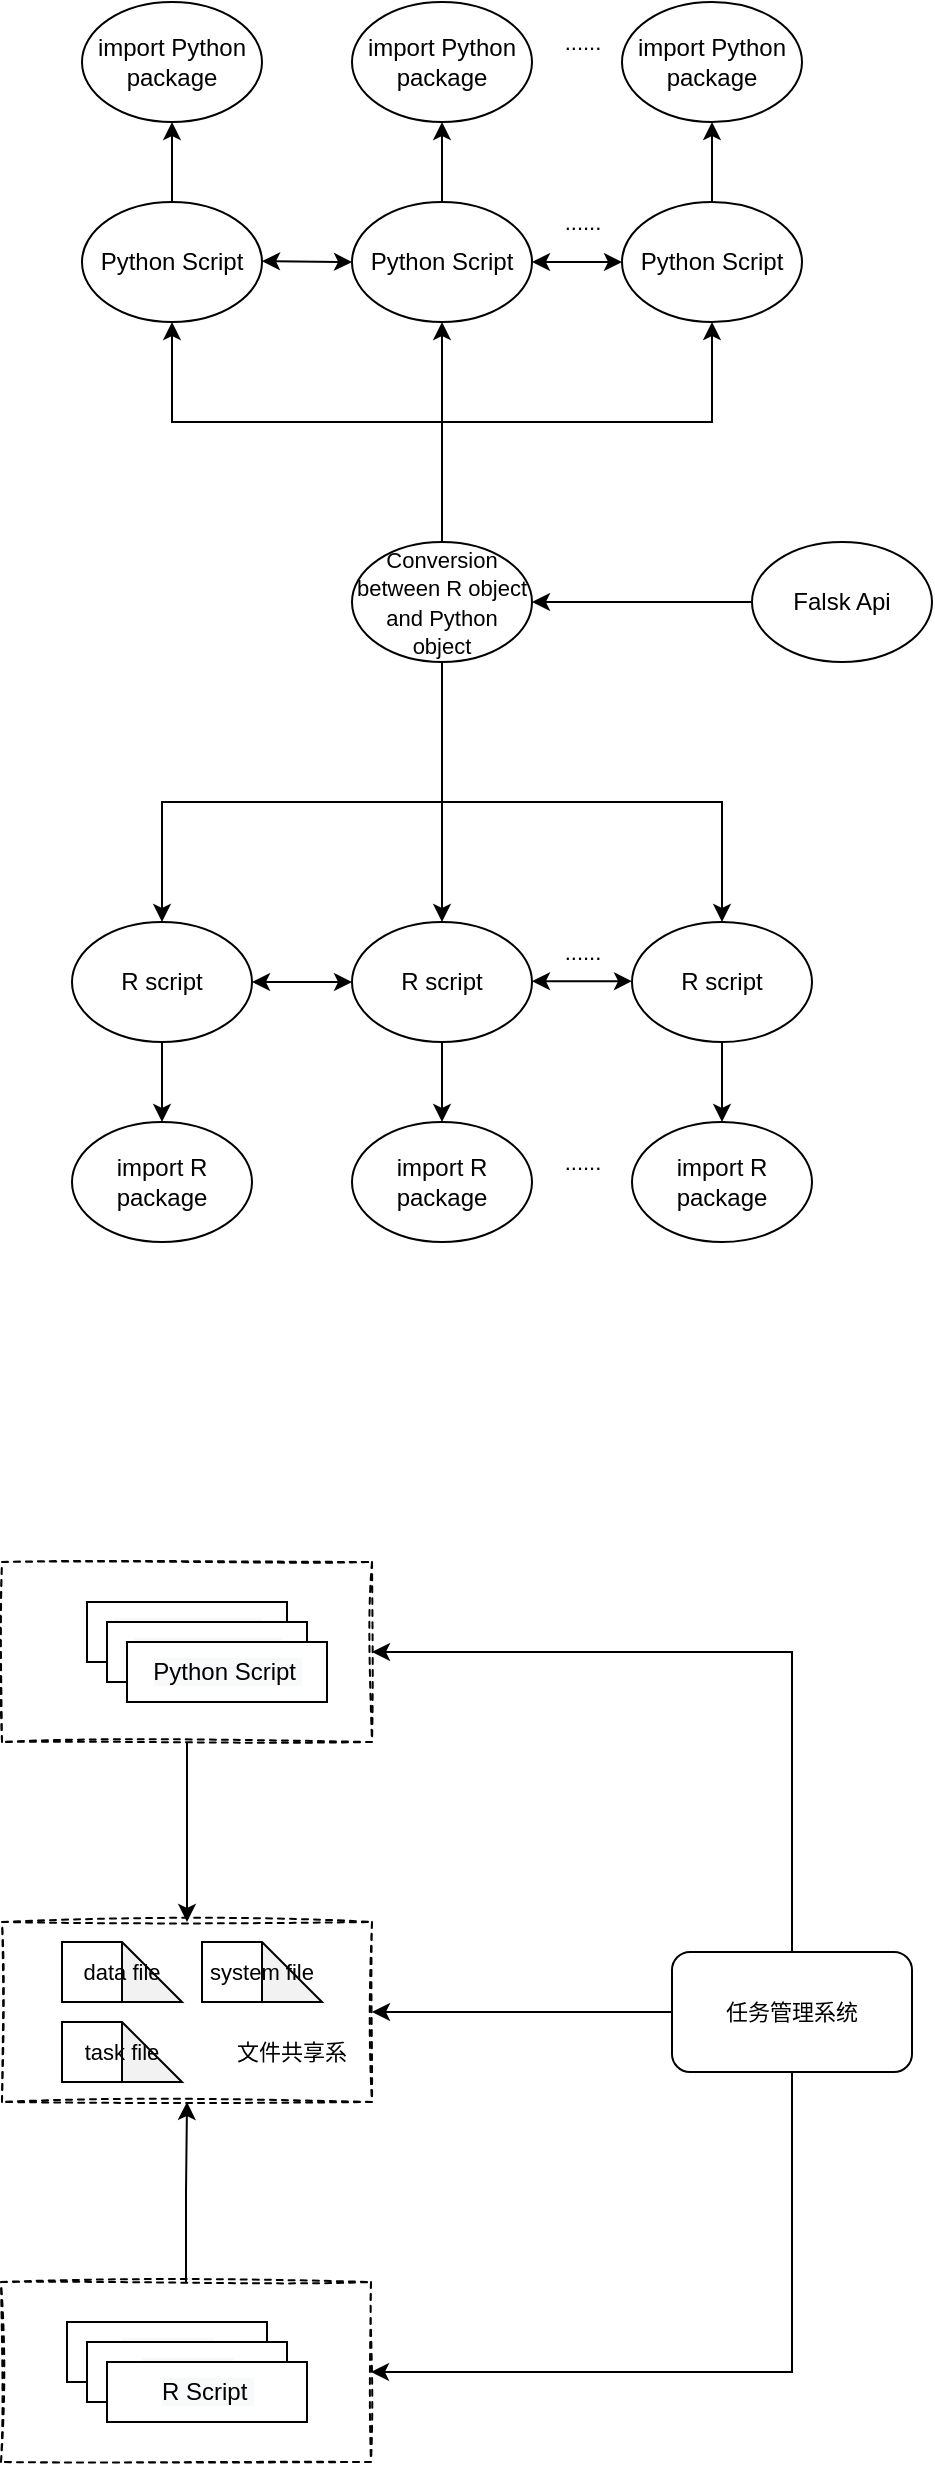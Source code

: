 <mxfile version="15.7.3" type="github">
  <diagram id="9PGFdiEvqBTwJTARn3xB" name="Page-1">
    <mxGraphModel dx="788" dy="538" grid="1" gridSize="10" guides="1" tooltips="1" connect="1" arrows="1" fold="1" page="1" pageScale="1" pageWidth="827" pageHeight="1169" math="0" shadow="0">
      <root>
        <mxCell id="0" />
        <mxCell id="1" parent="0" />
        <mxCell id="rFfNKYTGEYVvxgkoe_vV-79" style="edgeStyle=orthogonalEdgeStyle;rounded=0;orthogonalLoop=1;jettySize=auto;html=1;entryX=0.5;entryY=0;entryDx=0;entryDy=0;fontSize=11;" edge="1" parent="1" source="rFfNKYTGEYVvxgkoe_vV-1" target="rFfNKYTGEYVvxgkoe_vV-6">
          <mxGeometry relative="1" as="geometry" />
        </mxCell>
        <mxCell id="rFfNKYTGEYVvxgkoe_vV-1" value="R script" style="ellipse;whiteSpace=wrap;html=1;" vertex="1" parent="1">
          <mxGeometry x="100" y="560" width="90" height="60" as="geometry" />
        </mxCell>
        <mxCell id="rFfNKYTGEYVvxgkoe_vV-80" style="edgeStyle=orthogonalEdgeStyle;rounded=0;orthogonalLoop=1;jettySize=auto;html=1;entryX=0.5;entryY=0;entryDx=0;entryDy=0;fontSize=11;" edge="1" parent="1" source="rFfNKYTGEYVvxgkoe_vV-3" target="rFfNKYTGEYVvxgkoe_vV-8">
          <mxGeometry relative="1" as="geometry" />
        </mxCell>
        <mxCell id="rFfNKYTGEYVvxgkoe_vV-3" value="R script" style="ellipse;whiteSpace=wrap;html=1;" vertex="1" parent="1">
          <mxGeometry x="240" y="560" width="90" height="60" as="geometry" />
        </mxCell>
        <mxCell id="rFfNKYTGEYVvxgkoe_vV-81" style="edgeStyle=orthogonalEdgeStyle;rounded=0;orthogonalLoop=1;jettySize=auto;html=1;entryX=0.5;entryY=0;entryDx=0;entryDy=0;fontSize=11;" edge="1" parent="1" source="rFfNKYTGEYVvxgkoe_vV-4" target="rFfNKYTGEYVvxgkoe_vV-9">
          <mxGeometry relative="1" as="geometry" />
        </mxCell>
        <mxCell id="rFfNKYTGEYVvxgkoe_vV-4" value="R script" style="ellipse;whiteSpace=wrap;html=1;" vertex="1" parent="1">
          <mxGeometry x="380" y="560" width="90" height="60" as="geometry" />
        </mxCell>
        <mxCell id="rFfNKYTGEYVvxgkoe_vV-85" style="edgeStyle=orthogonalEdgeStyle;rounded=0;orthogonalLoop=1;jettySize=auto;html=1;fontSize=11;entryX=0.5;entryY=1;entryDx=0;entryDy=0;" edge="1" parent="1" source="rFfNKYTGEYVvxgkoe_vV-5" target="rFfNKYTGEYVvxgkoe_vV-24">
          <mxGeometry relative="1" as="geometry">
            <mxPoint x="150" y="270" as="targetPoint" />
            <Array as="points">
              <mxPoint x="285" y="310" />
              <mxPoint x="150" y="310" />
            </Array>
          </mxGeometry>
        </mxCell>
        <mxCell id="rFfNKYTGEYVvxgkoe_vV-86" style="edgeStyle=orthogonalEdgeStyle;rounded=0;orthogonalLoop=1;jettySize=auto;html=1;entryX=0.5;entryY=1;entryDx=0;entryDy=0;fontSize=11;" edge="1" parent="1" source="rFfNKYTGEYVvxgkoe_vV-5" target="rFfNKYTGEYVvxgkoe_vV-26">
          <mxGeometry relative="1" as="geometry" />
        </mxCell>
        <mxCell id="rFfNKYTGEYVvxgkoe_vV-87" style="edgeStyle=orthogonalEdgeStyle;rounded=0;orthogonalLoop=1;jettySize=auto;html=1;fontSize=11;" edge="1" parent="1" source="rFfNKYTGEYVvxgkoe_vV-5" target="rFfNKYTGEYVvxgkoe_vV-25">
          <mxGeometry relative="1" as="geometry">
            <Array as="points">
              <mxPoint x="285" y="310" />
              <mxPoint x="420" y="310" />
            </Array>
          </mxGeometry>
        </mxCell>
        <mxCell id="rFfNKYTGEYVvxgkoe_vV-88" style="edgeStyle=orthogonalEdgeStyle;rounded=0;orthogonalLoop=1;jettySize=auto;html=1;fontSize=11;" edge="1" parent="1" source="rFfNKYTGEYVvxgkoe_vV-5" target="rFfNKYTGEYVvxgkoe_vV-1">
          <mxGeometry relative="1" as="geometry">
            <Array as="points">
              <mxPoint x="285" y="500" />
              <mxPoint x="145" y="500" />
            </Array>
          </mxGeometry>
        </mxCell>
        <mxCell id="rFfNKYTGEYVvxgkoe_vV-89" style="edgeStyle=orthogonalEdgeStyle;rounded=0;orthogonalLoop=1;jettySize=auto;html=1;entryX=0.5;entryY=0;entryDx=0;entryDy=0;fontSize=11;" edge="1" parent="1" source="rFfNKYTGEYVvxgkoe_vV-5" target="rFfNKYTGEYVvxgkoe_vV-3">
          <mxGeometry relative="1" as="geometry" />
        </mxCell>
        <mxCell id="rFfNKYTGEYVvxgkoe_vV-90" style="edgeStyle=orthogonalEdgeStyle;rounded=0;orthogonalLoop=1;jettySize=auto;html=1;entryX=0.5;entryY=0;entryDx=0;entryDy=0;fontSize=11;" edge="1" parent="1" source="rFfNKYTGEYVvxgkoe_vV-5" target="rFfNKYTGEYVvxgkoe_vV-4">
          <mxGeometry relative="1" as="geometry">
            <Array as="points">
              <mxPoint x="285" y="500" />
              <mxPoint x="425" y="500" />
            </Array>
          </mxGeometry>
        </mxCell>
        <mxCell id="rFfNKYTGEYVvxgkoe_vV-5" value="&lt;font style=&quot;font-size: 11px&quot;&gt;Conversion between R object and Python object&lt;/font&gt;" style="ellipse;whiteSpace=wrap;html=1;" vertex="1" parent="1">
          <mxGeometry x="240" y="370" width="90" height="60" as="geometry" />
        </mxCell>
        <mxCell id="rFfNKYTGEYVvxgkoe_vV-6" value="import R package" style="ellipse;whiteSpace=wrap;html=1;" vertex="1" parent="1">
          <mxGeometry x="100" y="660" width="90" height="60" as="geometry" />
        </mxCell>
        <mxCell id="rFfNKYTGEYVvxgkoe_vV-8" value="import R package" style="ellipse;whiteSpace=wrap;html=1;" vertex="1" parent="1">
          <mxGeometry x="240" y="660" width="90" height="60" as="geometry" />
        </mxCell>
        <mxCell id="rFfNKYTGEYVvxgkoe_vV-9" value="import R package" style="ellipse;whiteSpace=wrap;html=1;" vertex="1" parent="1">
          <mxGeometry x="380" y="660" width="90" height="60" as="geometry" />
        </mxCell>
        <mxCell id="rFfNKYTGEYVvxgkoe_vV-91" style="edgeStyle=orthogonalEdgeStyle;rounded=0;orthogonalLoop=1;jettySize=auto;html=1;entryX=1;entryY=0.5;entryDx=0;entryDy=0;fontSize=11;" edge="1" parent="1" source="rFfNKYTGEYVvxgkoe_vV-18" target="rFfNKYTGEYVvxgkoe_vV-5">
          <mxGeometry relative="1" as="geometry" />
        </mxCell>
        <mxCell id="rFfNKYTGEYVvxgkoe_vV-18" value="Falsk Api" style="ellipse;whiteSpace=wrap;html=1;" vertex="1" parent="1">
          <mxGeometry x="440" y="370" width="90" height="60" as="geometry" />
        </mxCell>
        <mxCell id="rFfNKYTGEYVvxgkoe_vV-82" style="edgeStyle=orthogonalEdgeStyle;rounded=0;orthogonalLoop=1;jettySize=auto;html=1;fontSize=11;" edge="1" parent="1" source="rFfNKYTGEYVvxgkoe_vV-24" target="rFfNKYTGEYVvxgkoe_vV-75">
          <mxGeometry relative="1" as="geometry" />
        </mxCell>
        <mxCell id="rFfNKYTGEYVvxgkoe_vV-24" value="Python Script" style="ellipse;whiteSpace=wrap;html=1;" vertex="1" parent="1">
          <mxGeometry x="105" y="200" width="90" height="60" as="geometry" />
        </mxCell>
        <mxCell id="rFfNKYTGEYVvxgkoe_vV-84" style="edgeStyle=orthogonalEdgeStyle;rounded=0;orthogonalLoop=1;jettySize=auto;html=1;fontSize=11;entryX=0.5;entryY=1;entryDx=0;entryDy=0;" edge="1" parent="1" source="rFfNKYTGEYVvxgkoe_vV-25" target="rFfNKYTGEYVvxgkoe_vV-77">
          <mxGeometry relative="1" as="geometry">
            <mxPoint x="420" y="170" as="targetPoint" />
          </mxGeometry>
        </mxCell>
        <mxCell id="rFfNKYTGEYVvxgkoe_vV-25" value="Python Script" style="ellipse;whiteSpace=wrap;html=1;" vertex="1" parent="1">
          <mxGeometry x="375" y="200" width="90" height="60" as="geometry" />
        </mxCell>
        <mxCell id="rFfNKYTGEYVvxgkoe_vV-83" value="" style="edgeStyle=orthogonalEdgeStyle;rounded=0;orthogonalLoop=1;jettySize=auto;html=1;fontSize=11;" edge="1" parent="1" source="rFfNKYTGEYVvxgkoe_vV-26" target="rFfNKYTGEYVvxgkoe_vV-76">
          <mxGeometry relative="1" as="geometry" />
        </mxCell>
        <mxCell id="rFfNKYTGEYVvxgkoe_vV-26" value="&lt;span&gt;Python Script&lt;/span&gt;" style="ellipse;whiteSpace=wrap;html=1;" vertex="1" parent="1">
          <mxGeometry x="240" y="200" width="90" height="60" as="geometry" />
        </mxCell>
        <mxCell id="rFfNKYTGEYVvxgkoe_vV-31" value="" style="endArrow=classic;startArrow=classic;html=1;rounded=0;fontSize=11;exitX=1;exitY=0.5;exitDx=0;exitDy=0;" edge="1" parent="1" source="rFfNKYTGEYVvxgkoe_vV-1" target="rFfNKYTGEYVvxgkoe_vV-3">
          <mxGeometry width="50" height="50" relative="1" as="geometry">
            <mxPoint x="210" y="730" as="sourcePoint" />
            <mxPoint x="260" y="680" as="targetPoint" />
          </mxGeometry>
        </mxCell>
        <mxCell id="rFfNKYTGEYVvxgkoe_vV-33" value="" style="endArrow=classic;startArrow=classic;html=1;rounded=0;fontSize=11;exitX=1;exitY=0.5;exitDx=0;exitDy=0;" edge="1" parent="1">
          <mxGeometry width="50" height="50" relative="1" as="geometry">
            <mxPoint x="330.0" y="589.58" as="sourcePoint" />
            <mxPoint x="380.0" y="589.58" as="targetPoint" />
          </mxGeometry>
        </mxCell>
        <mxCell id="rFfNKYTGEYVvxgkoe_vV-34" value="" style="endArrow=classic;startArrow=classic;html=1;rounded=0;fontSize=11;exitX=1;exitY=0.5;exitDx=0;exitDy=0;" edge="1" parent="1">
          <mxGeometry width="50" height="50" relative="1" as="geometry">
            <mxPoint x="195.0" y="229.58" as="sourcePoint" />
            <mxPoint x="240" y="230" as="targetPoint" />
          </mxGeometry>
        </mxCell>
        <mxCell id="rFfNKYTGEYVvxgkoe_vV-35" value="" style="endArrow=classic;startArrow=classic;html=1;rounded=0;fontSize=11;exitX=1;exitY=0.5;exitDx=0;exitDy=0;" edge="1" parent="1" source="rFfNKYTGEYVvxgkoe_vV-26" target="rFfNKYTGEYVvxgkoe_vV-25">
          <mxGeometry width="50" height="50" relative="1" as="geometry">
            <mxPoint x="395.0" y="320" as="sourcePoint" />
            <mxPoint x="445.0" y="320" as="targetPoint" />
          </mxGeometry>
        </mxCell>
        <mxCell id="rFfNKYTGEYVvxgkoe_vV-36" value="......" style="text;html=1;align=center;verticalAlign=middle;resizable=0;points=[];autosize=1;strokeColor=none;fillColor=none;fontSize=11;" vertex="1" parent="1">
          <mxGeometry x="335" y="670" width="40" height="20" as="geometry" />
        </mxCell>
        <mxCell id="rFfNKYTGEYVvxgkoe_vV-37" value="......" style="text;html=1;align=center;verticalAlign=middle;resizable=0;points=[];autosize=1;strokeColor=none;fillColor=none;fontSize=11;" vertex="1" parent="1">
          <mxGeometry x="335" y="565" width="40" height="20" as="geometry" />
        </mxCell>
        <mxCell id="rFfNKYTGEYVvxgkoe_vV-38" value="......" style="text;html=1;align=center;verticalAlign=middle;resizable=0;points=[];autosize=1;strokeColor=none;fillColor=none;fontSize=11;" vertex="1" parent="1">
          <mxGeometry x="335" y="200" width="40" height="20" as="geometry" />
        </mxCell>
        <mxCell id="rFfNKYTGEYVvxgkoe_vV-56" style="edgeStyle=orthogonalEdgeStyle;rounded=0;orthogonalLoop=1;jettySize=auto;html=1;fontSize=11;entryX=1;entryY=0.5;entryDx=0;entryDy=0;exitX=0.5;exitY=0;exitDx=0;exitDy=0;" edge="1" parent="1" source="rFfNKYTGEYVvxgkoe_vV-43" target="rFfNKYTGEYVvxgkoe_vV-57">
          <mxGeometry relative="1" as="geometry">
            <mxPoint x="240" y="980" as="targetPoint" />
            <Array as="points">
              <mxPoint x="460" y="925" />
            </Array>
          </mxGeometry>
        </mxCell>
        <mxCell id="rFfNKYTGEYVvxgkoe_vV-59" style="edgeStyle=orthogonalEdgeStyle;rounded=0;orthogonalLoop=1;jettySize=auto;html=1;entryX=1;entryY=0.5;entryDx=0;entryDy=0;fontSize=11;exitX=0.5;exitY=1;exitDx=0;exitDy=0;" edge="1" parent="1" source="rFfNKYTGEYVvxgkoe_vV-43" target="rFfNKYTGEYVvxgkoe_vV-58">
          <mxGeometry relative="1" as="geometry" />
        </mxCell>
        <mxCell id="rFfNKYTGEYVvxgkoe_vV-74" style="edgeStyle=orthogonalEdgeStyle;rounded=0;orthogonalLoop=1;jettySize=auto;html=1;fontSize=11;" edge="1" parent="1" source="rFfNKYTGEYVvxgkoe_vV-43" target="rFfNKYTGEYVvxgkoe_vV-68">
          <mxGeometry relative="1" as="geometry" />
        </mxCell>
        <mxCell id="rFfNKYTGEYVvxgkoe_vV-43" value="任务管理系统" style="rounded=1;whiteSpace=wrap;html=1;fontSize=11;" vertex="1" parent="1">
          <mxGeometry x="400" y="1075" width="120" height="60" as="geometry" />
        </mxCell>
        <mxCell id="rFfNKYTGEYVvxgkoe_vV-46" value="&lt;meta charset=&quot;utf-8&quot;&gt;&lt;span style=&quot;color: rgb(0, 0, 0); font-family: helvetica; font-size: 12px; font-style: normal; font-weight: 400; letter-spacing: normal; text-align: center; text-indent: 0px; text-transform: none; word-spacing: 0px; background-color: rgb(248, 249, 250); display: inline; float: none;&quot;&gt;Python Script&amp;nbsp;&lt;/span&gt;" style="rounded=0;whiteSpace=wrap;html=1;fontSize=11;" vertex="1" parent="1">
          <mxGeometry x="107.5" y="900" width="100" height="30" as="geometry" />
        </mxCell>
        <mxCell id="rFfNKYTGEYVvxgkoe_vV-47" value="&lt;meta charset=&quot;utf-8&quot;&gt;&lt;span style=&quot;color: rgb(0, 0, 0); font-family: helvetica; font-size: 12px; font-style: normal; font-weight: 400; letter-spacing: normal; text-align: center; text-indent: 0px; text-transform: none; word-spacing: 0px; background-color: rgb(248, 249, 250); display: inline; float: none;&quot;&gt;Python Script&amp;nbsp;&lt;/span&gt;" style="rounded=0;whiteSpace=wrap;html=1;fontSize=11;" vertex="1" parent="1">
          <mxGeometry x="117.5" y="910" width="100" height="30" as="geometry" />
        </mxCell>
        <mxCell id="rFfNKYTGEYVvxgkoe_vV-48" value="&lt;meta charset=&quot;utf-8&quot;&gt;&lt;span style=&quot;color: rgb(0, 0, 0); font-family: helvetica; font-size: 12px; font-style: normal; font-weight: 400; letter-spacing: normal; text-align: center; text-indent: 0px; text-transform: none; word-spacing: 0px; background-color: rgb(248, 249, 250); display: inline; float: none;&quot;&gt;Python Script&amp;nbsp;&lt;/span&gt;" style="rounded=0;whiteSpace=wrap;html=1;fontSize=11;" vertex="1" parent="1">
          <mxGeometry x="127.5" y="920" width="100" height="30" as="geometry" />
        </mxCell>
        <mxCell id="rFfNKYTGEYVvxgkoe_vV-53" value="&lt;span style=&quot;color: rgb(0 , 0 , 0) ; font-family: &amp;#34;helvetica&amp;#34; ; font-size: 12px ; font-style: normal ; font-weight: 400 ; letter-spacing: normal ; text-align: center ; text-indent: 0px ; text-transform: none ; word-spacing: 0px ; background-color: rgb(248 , 249 , 250) ; display: inline ; float: none&quot;&gt;R Script&amp;nbsp;&lt;/span&gt;" style="rounded=0;whiteSpace=wrap;html=1;fontSize=11;" vertex="1" parent="1">
          <mxGeometry x="97.5" y="1260" width="100" height="30" as="geometry" />
        </mxCell>
        <mxCell id="rFfNKYTGEYVvxgkoe_vV-54" value="&lt;span style=&quot;color: rgb(0 , 0 , 0) ; font-family: &amp;#34;helvetica&amp;#34; ; font-size: 12px ; font-style: normal ; font-weight: 400 ; letter-spacing: normal ; text-align: center ; text-indent: 0px ; text-transform: none ; word-spacing: 0px ; background-color: rgb(248 , 249 , 250) ; display: inline ; float: none&quot;&gt;R Script&amp;nbsp;&lt;/span&gt;" style="rounded=0;whiteSpace=wrap;html=1;fontSize=11;" vertex="1" parent="1">
          <mxGeometry x="107.5" y="1270" width="100" height="30" as="geometry" />
        </mxCell>
        <mxCell id="rFfNKYTGEYVvxgkoe_vV-55" value="&lt;span style=&quot;color: rgb(0 , 0 , 0) ; font-family: &amp;#34;helvetica&amp;#34; ; font-size: 12px ; font-style: normal ; font-weight: 400 ; letter-spacing: normal ; text-align: center ; text-indent: 0px ; text-transform: none ; word-spacing: 0px ; background-color: rgb(248 , 249 , 250) ; display: inline ; float: none&quot;&gt;R Script&amp;nbsp;&lt;/span&gt;" style="rounded=0;whiteSpace=wrap;html=1;fontSize=11;" vertex="1" parent="1">
          <mxGeometry x="117.5" y="1280" width="100" height="30" as="geometry" />
        </mxCell>
        <mxCell id="rFfNKYTGEYVvxgkoe_vV-72" style="edgeStyle=orthogonalEdgeStyle;rounded=0;orthogonalLoop=1;jettySize=auto;html=1;exitX=0.5;exitY=1;exitDx=0;exitDy=0;fontSize=11;" edge="1" parent="1" source="rFfNKYTGEYVvxgkoe_vV-57" target="rFfNKYTGEYVvxgkoe_vV-68">
          <mxGeometry relative="1" as="geometry" />
        </mxCell>
        <mxCell id="rFfNKYTGEYVvxgkoe_vV-57" value="" style="rounded=0;whiteSpace=wrap;html=1;fontSize=11;dashed=1;fillColor=none;glass=0;shadow=0;sketch=1;" vertex="1" parent="1">
          <mxGeometry x="65" y="880" width="185" height="90" as="geometry" />
        </mxCell>
        <mxCell id="rFfNKYTGEYVvxgkoe_vV-73" style="edgeStyle=orthogonalEdgeStyle;rounded=0;orthogonalLoop=1;jettySize=auto;html=1;exitX=0.5;exitY=0;exitDx=0;exitDy=0;entryX=0.5;entryY=1;entryDx=0;entryDy=0;fontSize=11;" edge="1" parent="1" source="rFfNKYTGEYVvxgkoe_vV-58" target="rFfNKYTGEYVvxgkoe_vV-68">
          <mxGeometry relative="1" as="geometry" />
        </mxCell>
        <mxCell id="rFfNKYTGEYVvxgkoe_vV-58" value="" style="rounded=0;whiteSpace=wrap;html=1;fontSize=11;dashed=1;fillColor=none;glass=0;shadow=0;sketch=1;" vertex="1" parent="1">
          <mxGeometry x="64.5" y="1240" width="185" height="90" as="geometry" />
        </mxCell>
        <mxCell id="rFfNKYTGEYVvxgkoe_vV-65" value="data file" style="shape=note;whiteSpace=wrap;html=1;backgroundOutline=1;darkOpacity=0.05;rounded=0;shadow=0;glass=0;sketch=0;fontSize=11;strokeWidth=1;fillColor=#FFFFFF;" vertex="1" parent="1">
          <mxGeometry x="95" y="1070" width="60" height="30" as="geometry" />
        </mxCell>
        <mxCell id="rFfNKYTGEYVvxgkoe_vV-66" value="task file" style="shape=note;whiteSpace=wrap;html=1;backgroundOutline=1;darkOpacity=0.05;rounded=0;shadow=0;glass=0;sketch=0;fontSize=11;strokeWidth=1;fillColor=#FFFFFF;" vertex="1" parent="1">
          <mxGeometry x="95" y="1110" width="60" height="30" as="geometry" />
        </mxCell>
        <mxCell id="rFfNKYTGEYVvxgkoe_vV-67" value="system file" style="shape=note;whiteSpace=wrap;html=1;backgroundOutline=1;darkOpacity=0.05;rounded=0;shadow=0;glass=0;sketch=0;fontSize=11;strokeWidth=1;fillColor=#FFFFFF;" vertex="1" parent="1">
          <mxGeometry x="165" y="1070" width="60" height="30" as="geometry" />
        </mxCell>
        <mxCell id="rFfNKYTGEYVvxgkoe_vV-68" value="" style="rounded=0;whiteSpace=wrap;html=1;fontSize=11;dashed=1;fillColor=none;glass=0;shadow=0;sketch=1;" vertex="1" parent="1">
          <mxGeometry x="65" y="1060" width="185" height="90" as="geometry" />
        </mxCell>
        <mxCell id="rFfNKYTGEYVvxgkoe_vV-69" value="&lt;span&gt;文件共享系&lt;/span&gt;" style="text;html=1;strokeColor=none;fillColor=none;align=center;verticalAlign=middle;whiteSpace=wrap;rounded=0;shadow=0;glass=0;sketch=0;fontSize=11;" vertex="1" parent="1">
          <mxGeometry x="175" y="1110" width="70" height="30" as="geometry" />
        </mxCell>
        <mxCell id="rFfNKYTGEYVvxgkoe_vV-75" value="import Python package" style="ellipse;whiteSpace=wrap;html=1;" vertex="1" parent="1">
          <mxGeometry x="105" y="100" width="90" height="60" as="geometry" />
        </mxCell>
        <mxCell id="rFfNKYTGEYVvxgkoe_vV-76" value="import Python package" style="ellipse;whiteSpace=wrap;html=1;" vertex="1" parent="1">
          <mxGeometry x="240" y="100" width="90" height="60" as="geometry" />
        </mxCell>
        <mxCell id="rFfNKYTGEYVvxgkoe_vV-77" value="import Python package" style="ellipse;whiteSpace=wrap;html=1;" vertex="1" parent="1">
          <mxGeometry x="375" y="100" width="90" height="60" as="geometry" />
        </mxCell>
        <mxCell id="rFfNKYTGEYVvxgkoe_vV-78" value="......" style="text;html=1;align=center;verticalAlign=middle;resizable=0;points=[];autosize=1;strokeColor=none;fillColor=none;fontSize=11;" vertex="1" parent="1">
          <mxGeometry x="335" y="110" width="40" height="20" as="geometry" />
        </mxCell>
      </root>
    </mxGraphModel>
  </diagram>
</mxfile>
